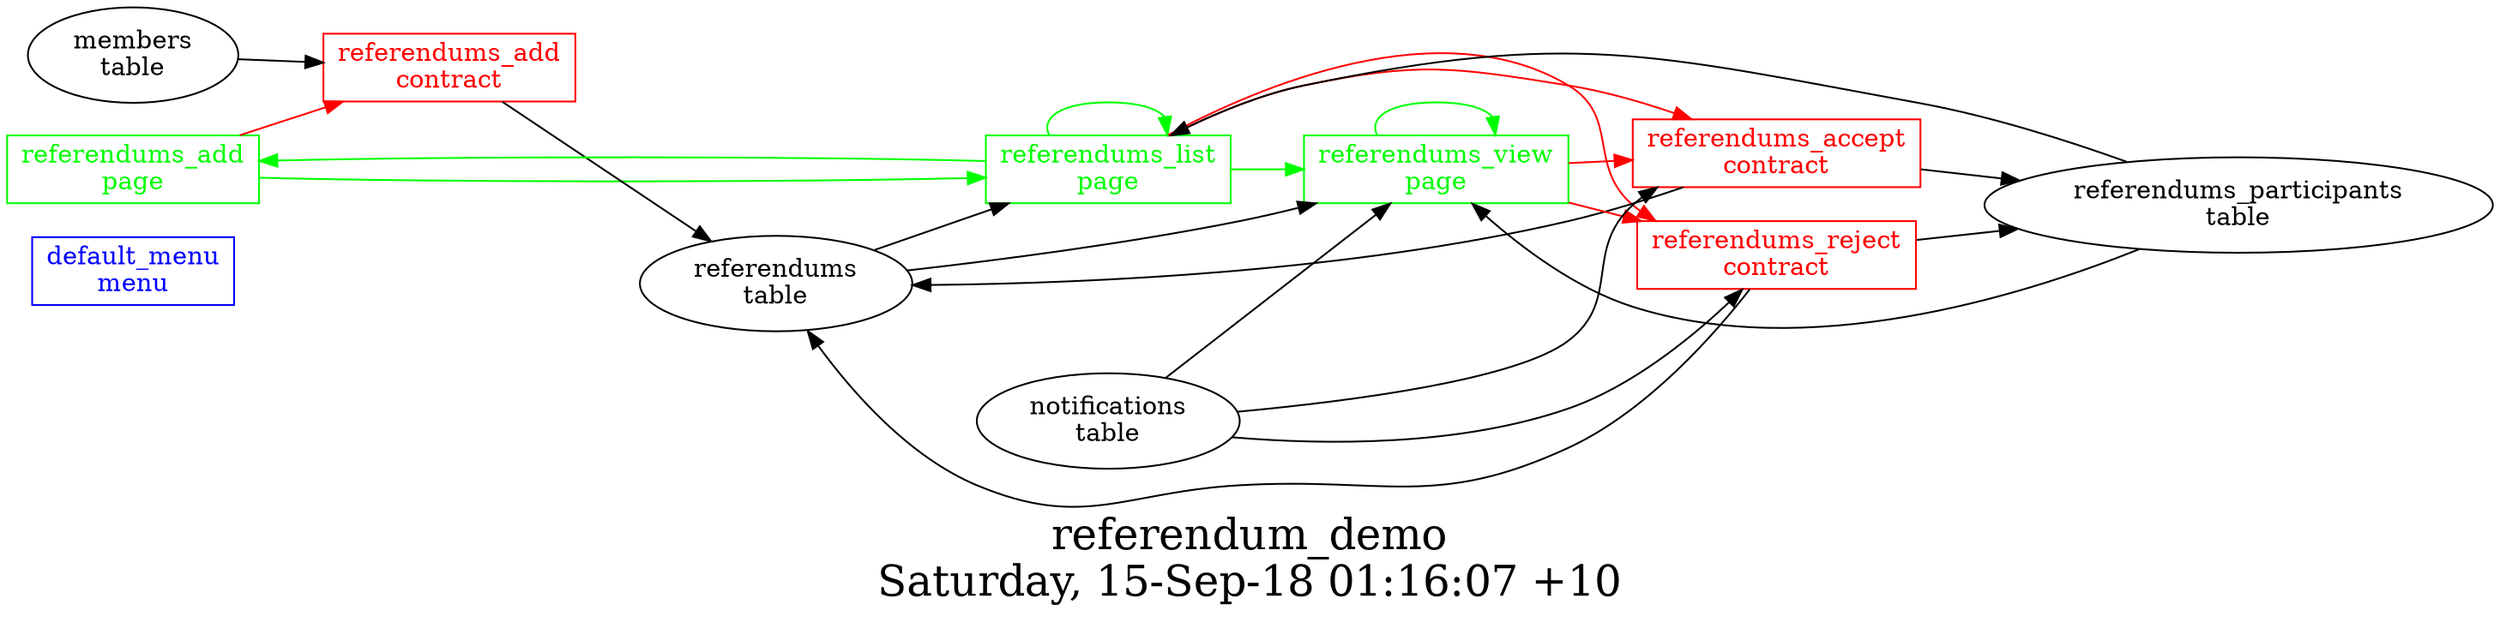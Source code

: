 digraph G {
fontsize="24";
label="referendum_demo\nSaturday, 15-Sep-18 01:16:07 +10";
nojustify=true;
ordering=out;
rankdir=LR;
size="30";
"default_menu\nmenu" [color=blue, fontcolor=blue, group=menus, shape=record];
"referendums_add\npage" -> "referendums_add\ncontract"  [ color=red ]
"referendums_add\npage" -> "referendums_list\npage"  [ color=green ]
"referendums_add\npage" [color=green, fontcolor=green, group=pages, shape=record];
"referendums_list\npage" -> "referendums_reject\ncontract"  [ color=red ]
"referendums_list\npage" -> "referendums_accept\ncontract"  [ color=red ]
"referendums\ntable" -> "referendums_list\npage"
"referendums_participants\ntable" -> "referendums_list\npage"
"referendums_list\npage" -> "referendums_add\npage"  [ color=green ]
"referendums_list\npage" -> "referendums_view\npage"  [ color=green ]
"referendums_list\npage" -> "referendums_list\npage"  [ color=green ]
"referendums_list\npage" [color=green, fontcolor=green, group=pages, shape=record];
"referendums_view\npage" -> "referendums_accept\ncontract"  [ color=red ]
"referendums_view\npage" -> "referendums_reject\ncontract"  [ color=red ]
"notifications\ntable" -> "referendums_view\npage"
"referendums\ntable" -> "referendums_view\npage"
"referendums_participants\ntable" -> "referendums_view\npage"
"referendums_view\npage" -> "referendums_view\npage"  [ color=green ]
"referendums_view\npage" [color=green, fontcolor=green, group=pages, shape=record];
"referendums_accept\ncontract" -> "referendums\ntable"  [ color="" ]
"referendums_accept\ncontract" -> "referendums_participants\ntable"  [ color="" ]
"notifications\ntable" -> "referendums_accept\ncontract"
"referendums_accept\ncontract" [color=red, fontcolor=red, group=contracts, shape=record];
"referendums_add\ncontract" -> "referendums\ntable"  [ color="" ]
"members\ntable" -> "referendums_add\ncontract"
"referendums_add\ncontract" [color=red, fontcolor=red, group=contracts, shape=record];
"referendums_reject\ncontract" -> "referendums\ntable"  [ color="" ]
"referendums_reject\ncontract" -> "referendums_participants\ntable"  [ color="" ]
"notifications\ntable" -> "referendums_reject\ncontract"
"referendums_reject\ncontract" [color=red, fontcolor=red, group=contracts, shape=record];
"referendums\ntable" [color="", fontcolor="", group=tables, shape=""];
"referendums_participants\ntable" [color="", fontcolor="", group=tables, shape=""];
}

